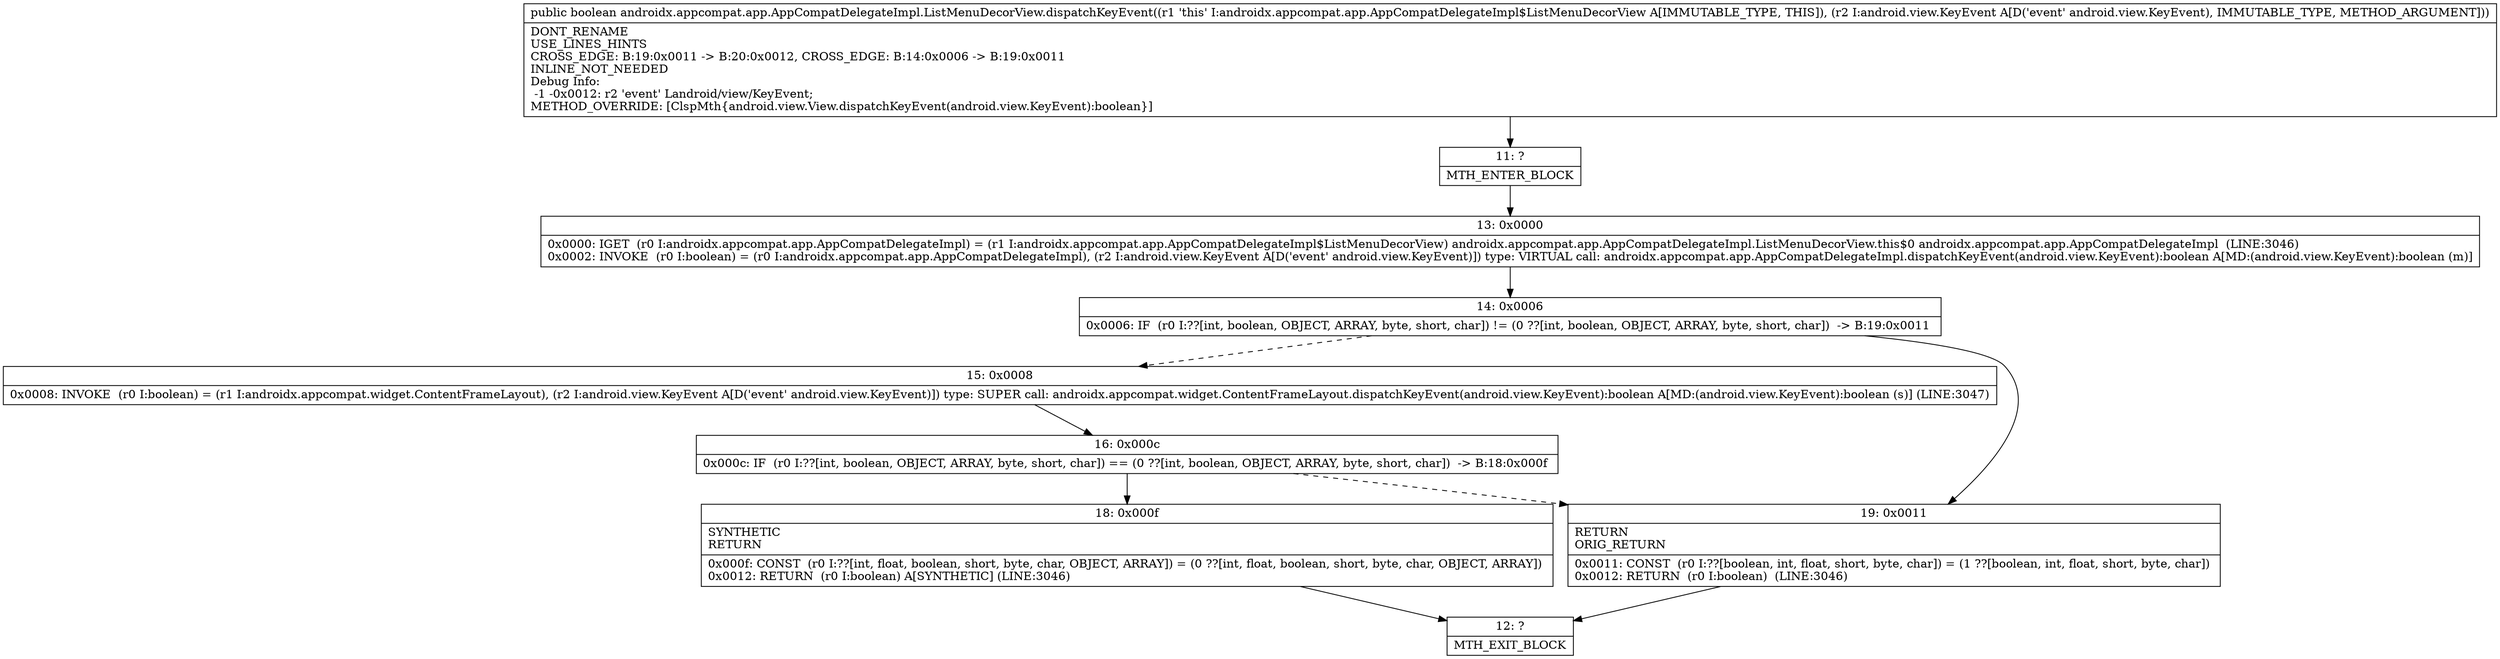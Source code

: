 digraph "CFG forandroidx.appcompat.app.AppCompatDelegateImpl.ListMenuDecorView.dispatchKeyEvent(Landroid\/view\/KeyEvent;)Z" {
Node_11 [shape=record,label="{11\:\ ?|MTH_ENTER_BLOCK\l}"];
Node_13 [shape=record,label="{13\:\ 0x0000|0x0000: IGET  (r0 I:androidx.appcompat.app.AppCompatDelegateImpl) = (r1 I:androidx.appcompat.app.AppCompatDelegateImpl$ListMenuDecorView) androidx.appcompat.app.AppCompatDelegateImpl.ListMenuDecorView.this$0 androidx.appcompat.app.AppCompatDelegateImpl  (LINE:3046)\l0x0002: INVOKE  (r0 I:boolean) = (r0 I:androidx.appcompat.app.AppCompatDelegateImpl), (r2 I:android.view.KeyEvent A[D('event' android.view.KeyEvent)]) type: VIRTUAL call: androidx.appcompat.app.AppCompatDelegateImpl.dispatchKeyEvent(android.view.KeyEvent):boolean A[MD:(android.view.KeyEvent):boolean (m)]\l}"];
Node_14 [shape=record,label="{14\:\ 0x0006|0x0006: IF  (r0 I:??[int, boolean, OBJECT, ARRAY, byte, short, char]) != (0 ??[int, boolean, OBJECT, ARRAY, byte, short, char])  \-\> B:19:0x0011 \l}"];
Node_15 [shape=record,label="{15\:\ 0x0008|0x0008: INVOKE  (r0 I:boolean) = (r1 I:androidx.appcompat.widget.ContentFrameLayout), (r2 I:android.view.KeyEvent A[D('event' android.view.KeyEvent)]) type: SUPER call: androidx.appcompat.widget.ContentFrameLayout.dispatchKeyEvent(android.view.KeyEvent):boolean A[MD:(android.view.KeyEvent):boolean (s)] (LINE:3047)\l}"];
Node_16 [shape=record,label="{16\:\ 0x000c|0x000c: IF  (r0 I:??[int, boolean, OBJECT, ARRAY, byte, short, char]) == (0 ??[int, boolean, OBJECT, ARRAY, byte, short, char])  \-\> B:18:0x000f \l}"];
Node_18 [shape=record,label="{18\:\ 0x000f|SYNTHETIC\lRETURN\l|0x000f: CONST  (r0 I:??[int, float, boolean, short, byte, char, OBJECT, ARRAY]) = (0 ??[int, float, boolean, short, byte, char, OBJECT, ARRAY]) \l0x0012: RETURN  (r0 I:boolean) A[SYNTHETIC] (LINE:3046)\l}"];
Node_12 [shape=record,label="{12\:\ ?|MTH_EXIT_BLOCK\l}"];
Node_19 [shape=record,label="{19\:\ 0x0011|RETURN\lORIG_RETURN\l|0x0011: CONST  (r0 I:??[boolean, int, float, short, byte, char]) = (1 ??[boolean, int, float, short, byte, char]) \l0x0012: RETURN  (r0 I:boolean)  (LINE:3046)\l}"];
MethodNode[shape=record,label="{public boolean androidx.appcompat.app.AppCompatDelegateImpl.ListMenuDecorView.dispatchKeyEvent((r1 'this' I:androidx.appcompat.app.AppCompatDelegateImpl$ListMenuDecorView A[IMMUTABLE_TYPE, THIS]), (r2 I:android.view.KeyEvent A[D('event' android.view.KeyEvent), IMMUTABLE_TYPE, METHOD_ARGUMENT]))  | DONT_RENAME\lUSE_LINES_HINTS\lCROSS_EDGE: B:19:0x0011 \-\> B:20:0x0012, CROSS_EDGE: B:14:0x0006 \-\> B:19:0x0011\lINLINE_NOT_NEEDED\lDebug Info:\l  \-1 \-0x0012: r2 'event' Landroid\/view\/KeyEvent;\lMETHOD_OVERRIDE: [ClspMth\{android.view.View.dispatchKeyEvent(android.view.KeyEvent):boolean\}]\l}"];
MethodNode -> Node_11;Node_11 -> Node_13;
Node_13 -> Node_14;
Node_14 -> Node_15[style=dashed];
Node_14 -> Node_19;
Node_15 -> Node_16;
Node_16 -> Node_18;
Node_16 -> Node_19[style=dashed];
Node_18 -> Node_12;
Node_19 -> Node_12;
}

